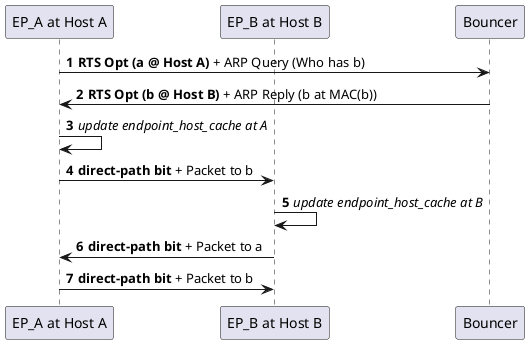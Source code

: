 @startuml
autonumber
participant "EP_A at Host A" as a
participant "EP_B at Host B" as b
participant "Bouncer" as S
a -> S: **RTS Opt (a @ Host A)** + ARP Query (Who has b)
S -> a: **RTS Opt (b @ Host B)** + ARP Reply (b at MAC(b))
a -> a: //update endpoint_host_cache at A//
a -> b: **direct-path bit** + Packet to b
b -> b: //update endpoint_host_cache at B//
b -> a: **direct-path bit** + Packet to a
a -> b: **direct-path bit** + Packet to b
@enduml